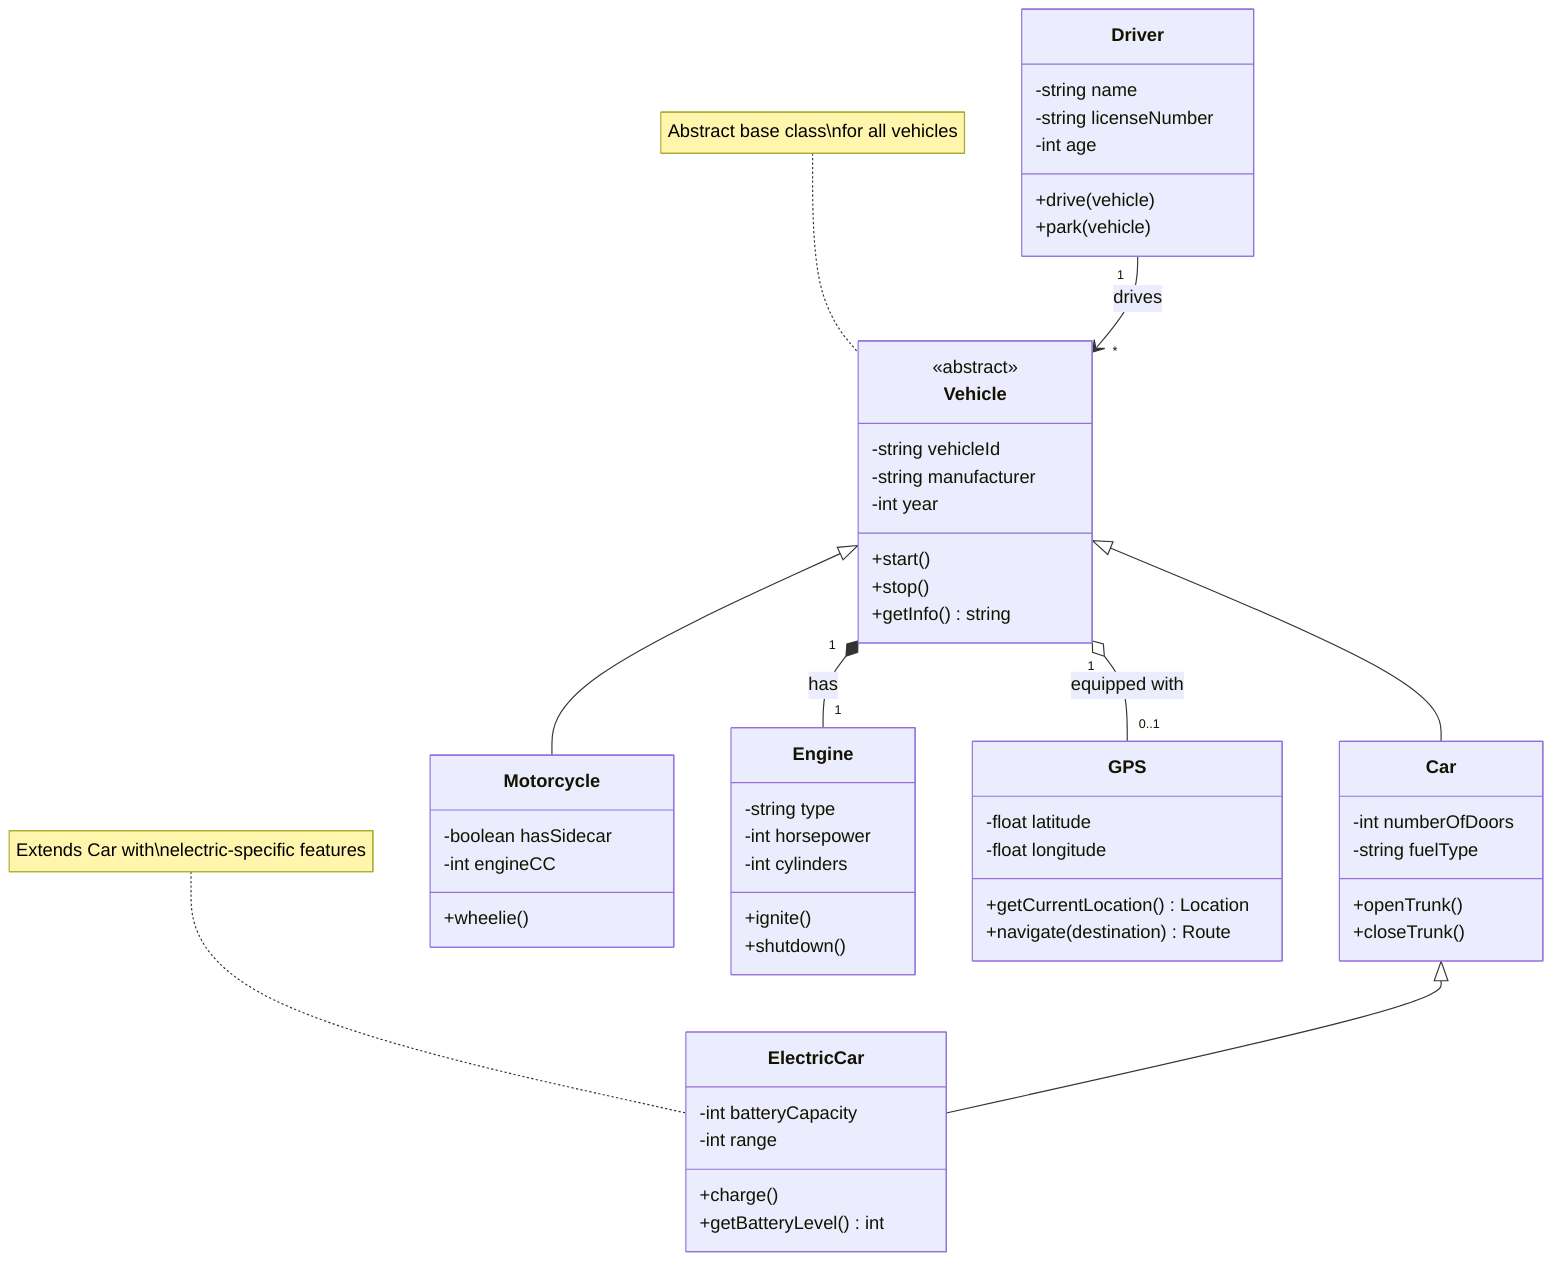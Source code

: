 classDiagram
    class Vehicle {
        <<abstract>>
        -string vehicleId
        -string manufacturer
        -int year
        +start()
        +stop()
        +getInfo() string
    }

    class Car {
        -int numberOfDoors
        -string fuelType
        +openTrunk()
        +closeTrunk()
    }

    class Motorcycle {
        -boolean hasSidecar
        -int engineCC
        +wheelie()
    }

    class ElectricCar {
        -int batteryCapacity
        -int range
        +charge()
        +getBatteryLevel() int
    }

    class Engine {
        -string type
        -int horsepower
        -int cylinders
        +ignite()
        +shutdown()
    }

    class GPS {
        -float latitude
        -float longitude
        +getCurrentLocation() Location
        +navigate(destination) Route
    }

    class Driver {
        -string name
        -string licenseNumber
        -int age
        +drive(vehicle)
        +park(vehicle)
    }

    Vehicle <|-- Car
    Vehicle <|-- Motorcycle
    Car <|-- ElectricCar

    Vehicle "1" *-- "1" Engine : has
    Vehicle "1" o-- "0..1" GPS : equipped with
    Driver "1" --> "*" Vehicle : drives

    note for Vehicle "Abstract base class\nfor all vehicles"
    note for ElectricCar "Extends Car with\nelectric-specific features"